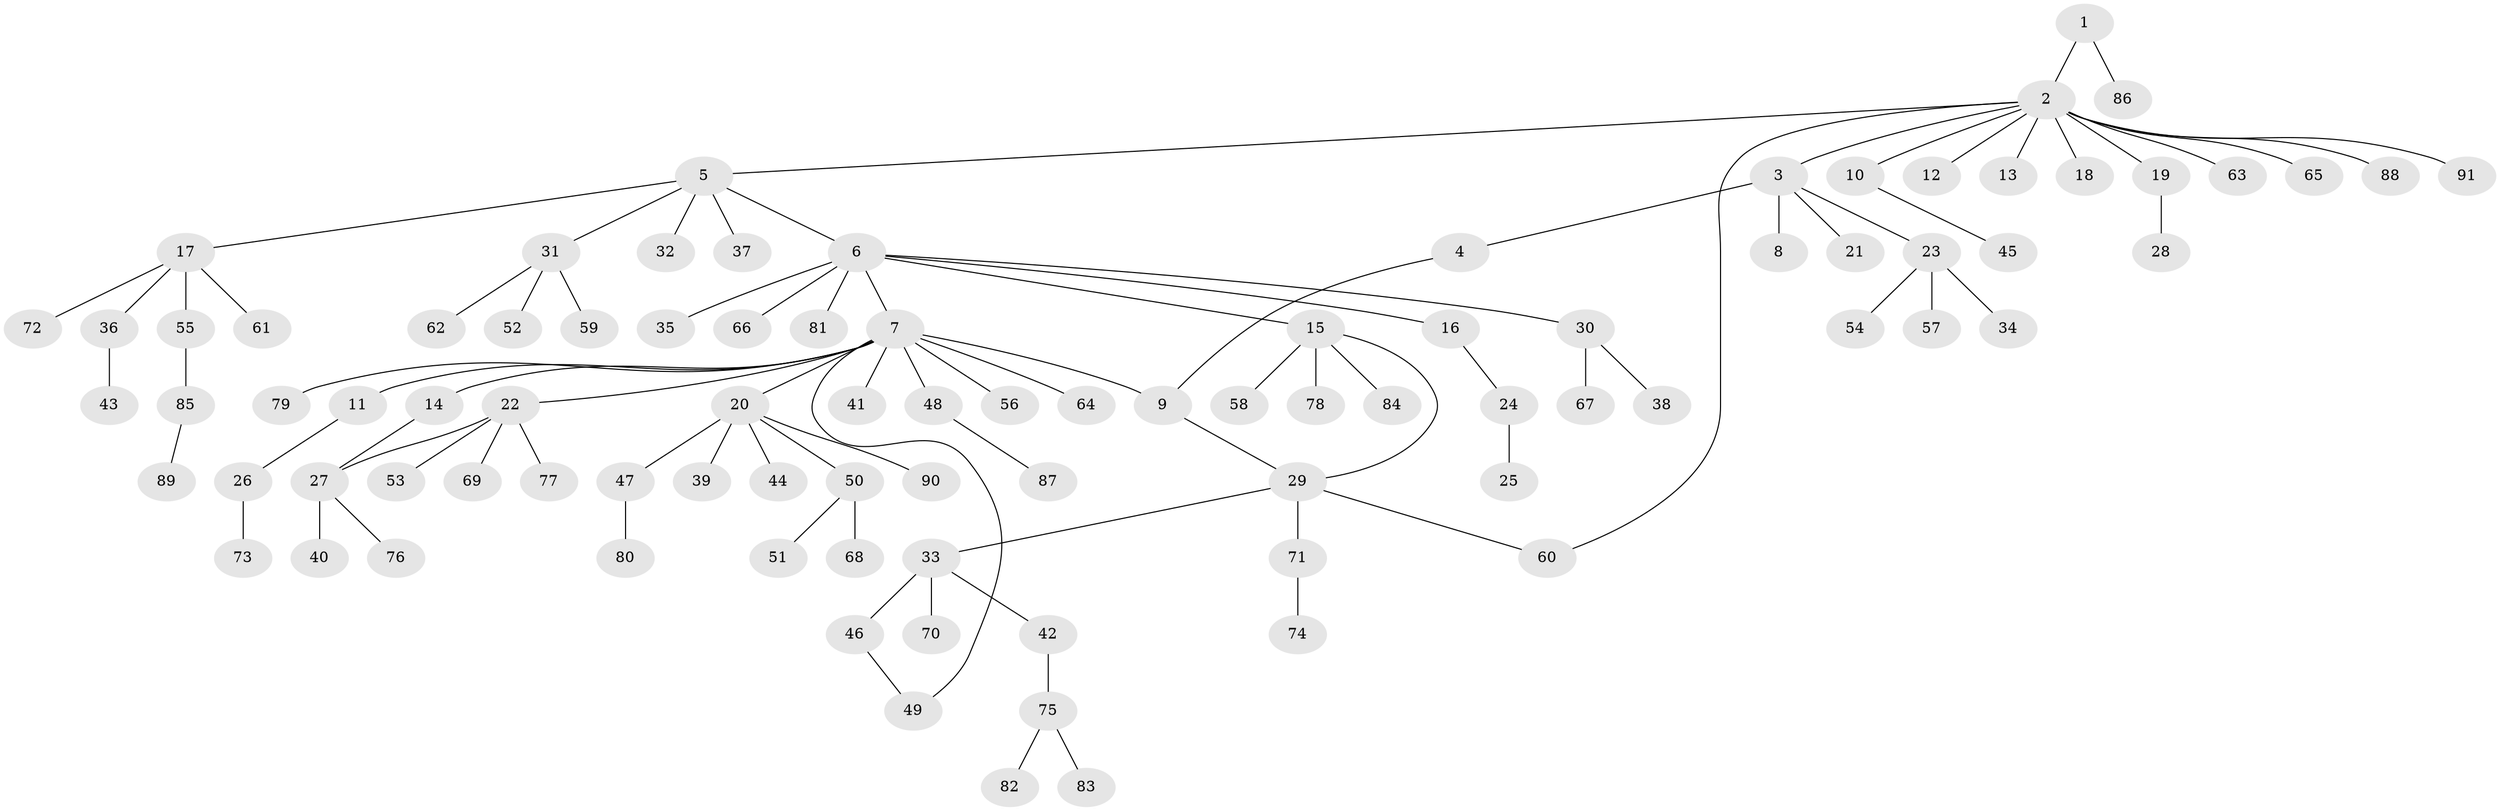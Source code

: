 // Generated by graph-tools (version 1.1) at 2025/26/03/09/25 03:26:09]
// undirected, 91 vertices, 95 edges
graph export_dot {
graph [start="1"]
  node [color=gray90,style=filled];
  1;
  2;
  3;
  4;
  5;
  6;
  7;
  8;
  9;
  10;
  11;
  12;
  13;
  14;
  15;
  16;
  17;
  18;
  19;
  20;
  21;
  22;
  23;
  24;
  25;
  26;
  27;
  28;
  29;
  30;
  31;
  32;
  33;
  34;
  35;
  36;
  37;
  38;
  39;
  40;
  41;
  42;
  43;
  44;
  45;
  46;
  47;
  48;
  49;
  50;
  51;
  52;
  53;
  54;
  55;
  56;
  57;
  58;
  59;
  60;
  61;
  62;
  63;
  64;
  65;
  66;
  67;
  68;
  69;
  70;
  71;
  72;
  73;
  74;
  75;
  76;
  77;
  78;
  79;
  80;
  81;
  82;
  83;
  84;
  85;
  86;
  87;
  88;
  89;
  90;
  91;
  1 -- 2;
  1 -- 86;
  2 -- 3;
  2 -- 5;
  2 -- 10;
  2 -- 12;
  2 -- 13;
  2 -- 18;
  2 -- 19;
  2 -- 60;
  2 -- 63;
  2 -- 65;
  2 -- 88;
  2 -- 91;
  3 -- 4;
  3 -- 8;
  3 -- 21;
  3 -- 23;
  4 -- 9;
  5 -- 6;
  5 -- 17;
  5 -- 31;
  5 -- 32;
  5 -- 37;
  6 -- 7;
  6 -- 15;
  6 -- 16;
  6 -- 30;
  6 -- 35;
  6 -- 66;
  6 -- 81;
  7 -- 9;
  7 -- 11;
  7 -- 14;
  7 -- 20;
  7 -- 22;
  7 -- 41;
  7 -- 48;
  7 -- 49;
  7 -- 56;
  7 -- 64;
  7 -- 79;
  9 -- 29;
  10 -- 45;
  11 -- 26;
  14 -- 27;
  15 -- 29;
  15 -- 58;
  15 -- 78;
  15 -- 84;
  16 -- 24;
  17 -- 36;
  17 -- 55;
  17 -- 61;
  17 -- 72;
  19 -- 28;
  20 -- 39;
  20 -- 44;
  20 -- 47;
  20 -- 50;
  20 -- 90;
  22 -- 27;
  22 -- 53;
  22 -- 69;
  22 -- 77;
  23 -- 34;
  23 -- 54;
  23 -- 57;
  24 -- 25;
  26 -- 73;
  27 -- 40;
  27 -- 76;
  29 -- 33;
  29 -- 60;
  29 -- 71;
  30 -- 38;
  30 -- 67;
  31 -- 52;
  31 -- 59;
  31 -- 62;
  33 -- 42;
  33 -- 46;
  33 -- 70;
  36 -- 43;
  42 -- 75;
  46 -- 49;
  47 -- 80;
  48 -- 87;
  50 -- 51;
  50 -- 68;
  55 -- 85;
  71 -- 74;
  75 -- 82;
  75 -- 83;
  85 -- 89;
}
